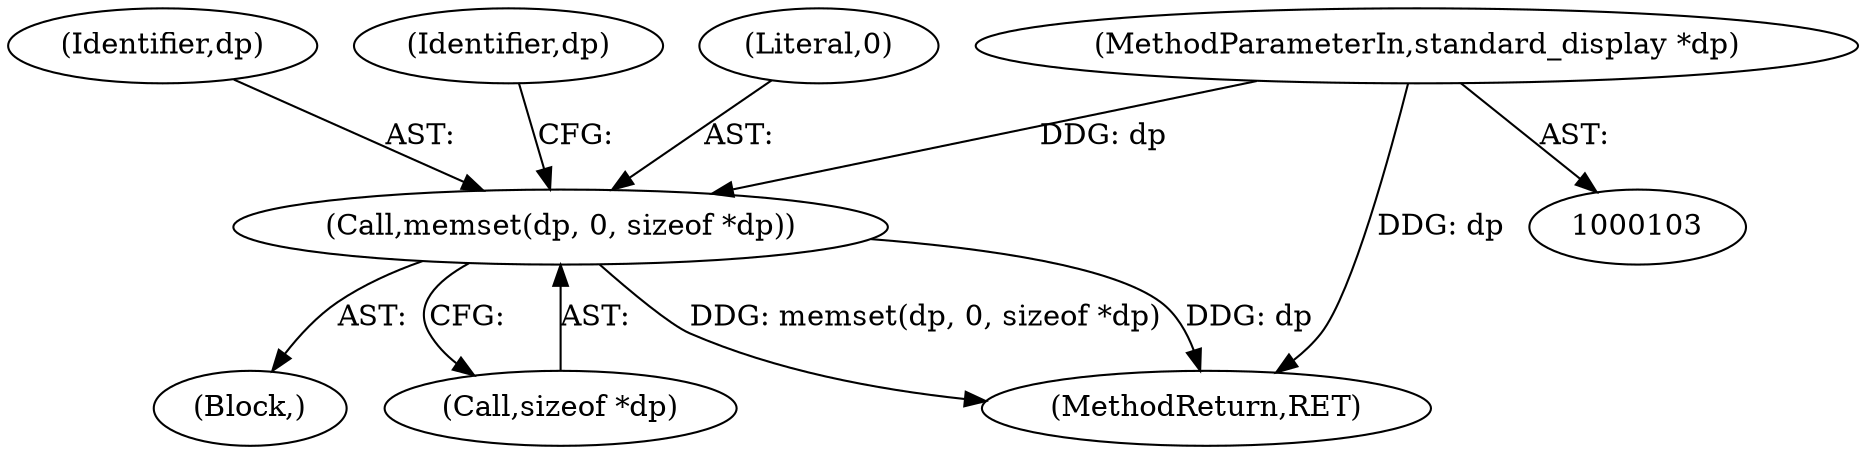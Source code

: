 digraph "0_Android_9d4853418ab2f754c2b63e091c29c5529b8b86ca_131@API" {
"1000110" [label="(Call,memset(dp, 0, sizeof *dp))"];
"1000104" [label="(MethodParameterIn,standard_display *dp)"];
"1000109" [label="(Block,)"];
"1000111" [label="(Identifier,dp)"];
"1000113" [label="(Call,sizeof *dp)"];
"1000118" [label="(Identifier,dp)"];
"1000112" [label="(Literal,0)"];
"1000104" [label="(MethodParameterIn,standard_display *dp)"];
"1000287" [label="(MethodReturn,RET)"];
"1000110" [label="(Call,memset(dp, 0, sizeof *dp))"];
"1000110" -> "1000109"  [label="AST: "];
"1000110" -> "1000113"  [label="CFG: "];
"1000111" -> "1000110"  [label="AST: "];
"1000112" -> "1000110"  [label="AST: "];
"1000113" -> "1000110"  [label="AST: "];
"1000118" -> "1000110"  [label="CFG: "];
"1000110" -> "1000287"  [label="DDG: memset(dp, 0, sizeof *dp)"];
"1000110" -> "1000287"  [label="DDG: dp"];
"1000104" -> "1000110"  [label="DDG: dp"];
"1000104" -> "1000103"  [label="AST: "];
"1000104" -> "1000287"  [label="DDG: dp"];
}
